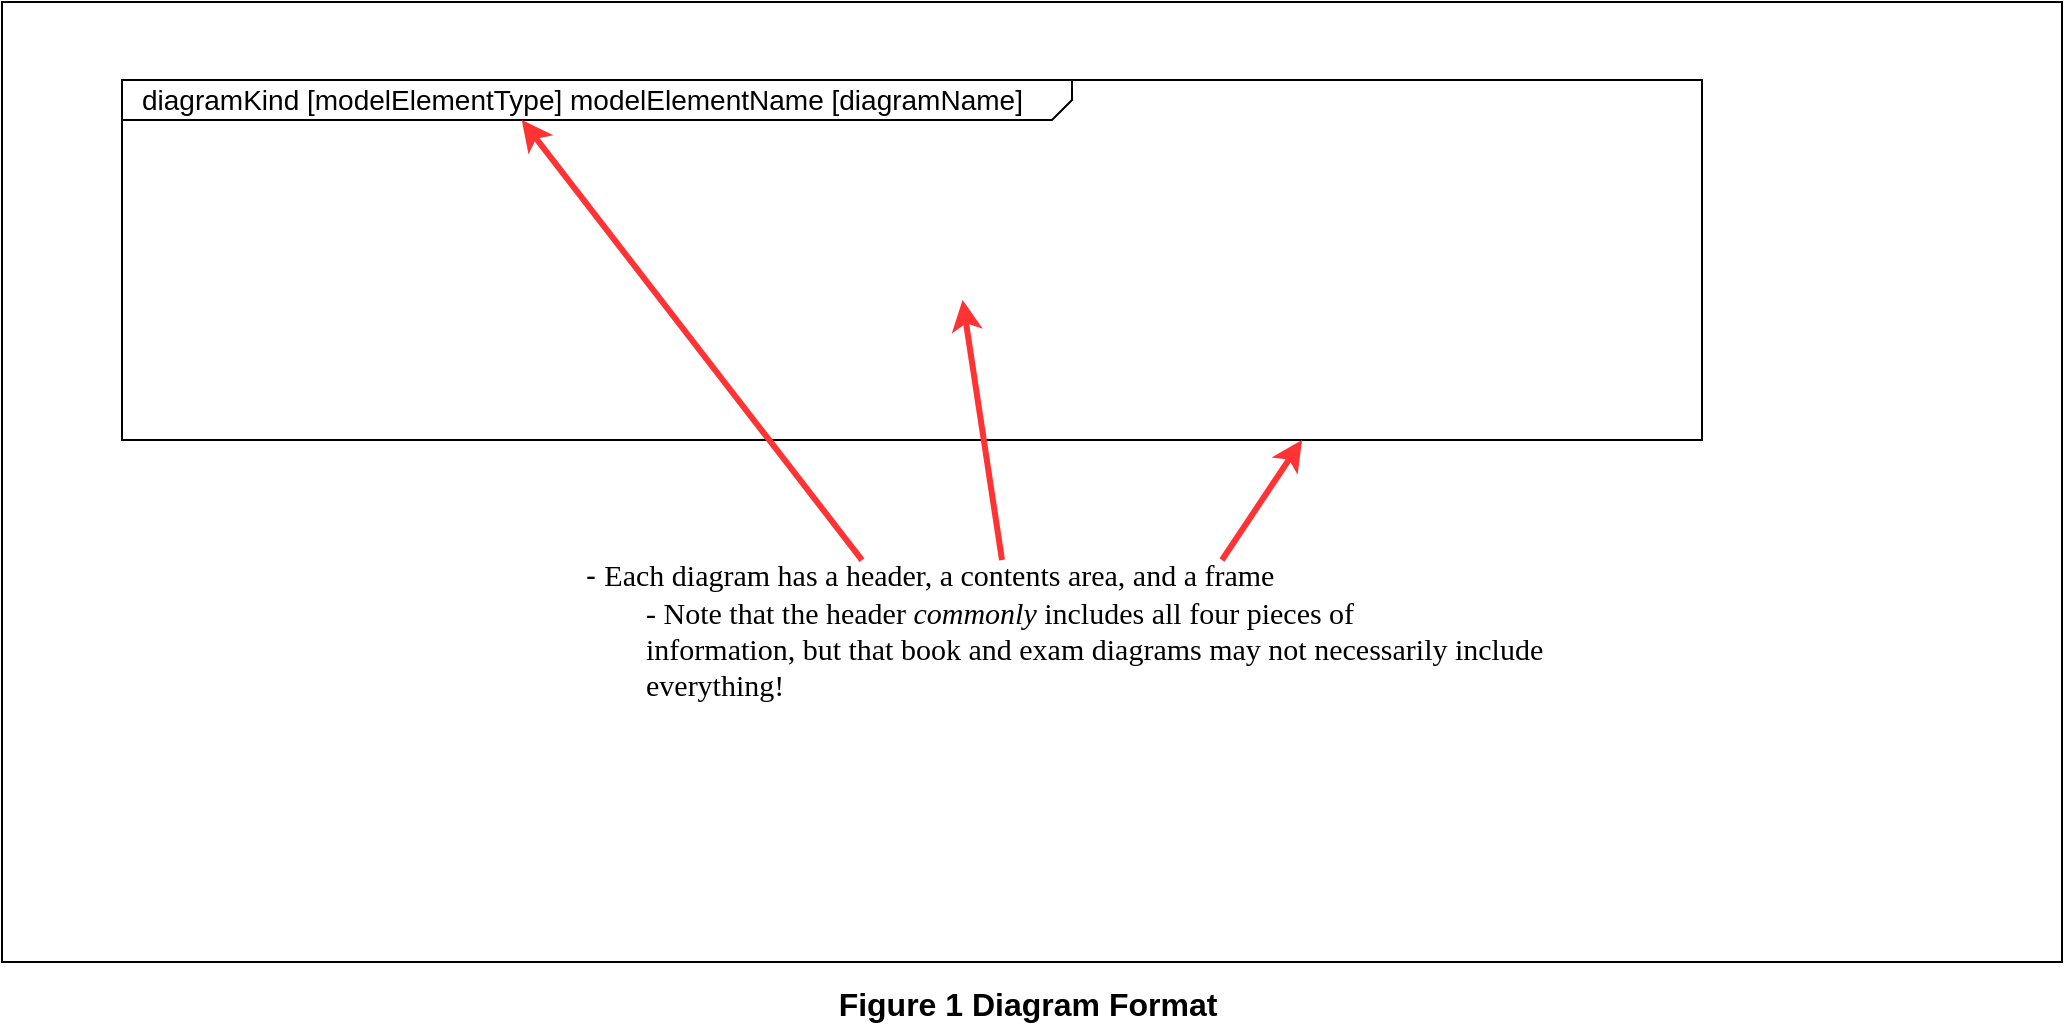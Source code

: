 <mxfile version="20.7.4" type="device"><diagram name="Format" id="929967ad-93f9-6ef4-fab6-5d389245f69c"><mxGraphModel dx="546" dy="1833" grid="1" gridSize="10" guides="1" tooltips="1" connect="1" arrows="1" fold="1" page="1" pageScale="1.5" pageWidth="1169" pageHeight="826" background="none" math="0" shadow="0"><root><mxCell id="0" style=";html=1;"/><mxCell id="1" style=";html=1;" parent="0"/><mxCell id="nPlw20TRsEWNQjOLXiqZ-1" value="" style="rounded=0;whiteSpace=wrap;html=1;" vertex="1" parent="1"><mxGeometry y="-1239" width="1030" height="480" as="geometry"/></mxCell><mxCell id="nPlw20TRsEWNQjOLXiqZ-2" value="&lt;font style=&quot;font-size: 16px;&quot;&gt;Figure 1 Diagram Format&lt;/font&gt;" style="text;html=1;strokeColor=none;fillColor=none;align=center;verticalAlign=middle;whiteSpace=wrap;rounded=0;fontStyle=1;fontSize=16;" vertex="1" parent="1"><mxGeometry x="392.5" y="-753" width="240" height="30" as="geometry"/></mxCell><mxCell id="2x1nA7xcD-Fjvjzsiehl-1" value="&lt;p style=&quot;text-align: left; margin: 4px 0px 0px 10px; line-height: 90%; font-size: 14px;&quot;&gt;&lt;span style=&quot;border-color: var(--border-color);&quot;&gt;diagramKind&lt;/span&gt;&lt;span style=&quot;border-color: var(--border-color);&quot;&gt;&amp;nbsp;[&lt;/span&gt;&lt;span style=&quot;border-color: var(--border-color);&quot;&gt;modelElementType&lt;/span&gt;&lt;span style=&quot;border-color: var(--border-color);&quot;&gt;]&amp;nbsp;&lt;/span&gt;&lt;span style=&quot;border-color: var(--border-color);&quot;&gt;modelElementName&lt;/span&gt;&lt;span style=&quot;border-color: var(--border-color);&quot;&gt;&amp;nbsp;[&lt;/span&gt;&lt;span style=&quot;border-color: var(--border-color);&quot;&gt;diagramName&lt;/span&gt;&lt;span style=&quot;border-color: var(--border-color);&quot;&gt;]&lt;/span&gt;&lt;br&gt;&lt;/p&gt;" style="html=1;shape=mxgraph.sysml.package;html=1;overflow=fill;whiteSpace=wrap;fontSize=16;labelX=475.33;" parent="1" vertex="1"><mxGeometry x="60" y="-1200" width="790" height="180" as="geometry"/></mxCell><mxCell id="2x1nA7xcD-Fjvjzsiehl-2" value="&lt;div style=&quot;font-size: 15px;&quot; class=&quot;O0&quot;&gt;&lt;font style=&quot;font-size: 15px;&quot;&gt;-&amp;nbsp;&lt;span style=&quot;font-family: &amp;quot;Avenir Next LT Pro&amp;quot;;&quot;&gt;Each diagram has a header, a contents area, and a frame&lt;/span&gt;&lt;/font&gt;&lt;/div&gt;&lt;font style=&quot;font-size: 15px;&quot;&gt;&lt;span style=&quot;background-color: initial; font-family: &amp;quot;Avenir Next LT Pro&amp;quot;;&quot;&gt;&lt;span style=&quot;white-space: pre;&quot;&gt;&#9;&lt;/span&gt;- Note that the header &lt;/span&gt;&lt;span style=&quot;background-color: initial; font-family: &amp;quot;Avenir Next LT Pro&amp;quot;; font-style: italic;&quot;&gt;commonly&lt;/span&gt;&lt;span style=&quot;background-color: initial; font-family: &amp;quot;Avenir Next LT Pro&amp;quot;;&quot;&gt; includes all four pieces of&lt;/span&gt;&lt;br&gt;&lt;/font&gt;&lt;div style=&quot;font-size: 15px;&quot; class=&quot;O1&quot;&gt;&lt;span style=&quot;font-family: &amp;quot;Avenir Next LT Pro&amp;quot;;&quot;&gt;&lt;font style=&quot;font-size: 15px;&quot;&gt;&lt;span style=&quot;white-space: pre;&quot;&gt;&#9;&lt;/span&gt;information, but that book and exam diagrams may not necessarily include&lt;br&gt;&lt;span style=&quot;white-space: pre;&quot;&gt;&#9;&lt;/span&gt;everything!&lt;/font&gt;&lt;/span&gt;&lt;/div&gt;" style="text;html=1;strokeColor=none;fillColor=none;align=left;verticalAlign=middle;whiteSpace=wrap;rounded=0;fontSize=16;" parent="1" vertex="1"><mxGeometry x="290" y="-990" width="560" height="130" as="geometry"/></mxCell><mxCell id="2x1nA7xcD-Fjvjzsiehl-3" value="" style="endArrow=classic;html=1;rounded=0;fontSize=15;entryX=0.253;entryY=0.111;entryDx=0;entryDy=0;entryPerimeter=0;exitX=0.25;exitY=0.231;exitDx=0;exitDy=0;exitPerimeter=0;strokeColor=#FF3333;strokeWidth=3;" parent="1" source="2x1nA7xcD-Fjvjzsiehl-2" target="2x1nA7xcD-Fjvjzsiehl-1" edge="1"><mxGeometry width="50" height="50" relative="1" as="geometry"><mxPoint x="670" y="-880" as="sourcePoint"/><mxPoint x="720" y="-930" as="targetPoint"/></mxGeometry></mxCell><mxCell id="2x1nA7xcD-Fjvjzsiehl-4" value="" style="endArrow=classic;html=1;rounded=0;fontSize=15;entryX=0.532;entryY=0.611;entryDx=0;entryDy=0;entryPerimeter=0;strokeWidth=3;strokeColor=#FF3333;exitX=0.375;exitY=0.231;exitDx=0;exitDy=0;exitPerimeter=0;" parent="1" source="2x1nA7xcD-Fjvjzsiehl-2" target="2x1nA7xcD-Fjvjzsiehl-1" edge="1"><mxGeometry width="50" height="50" relative="1" as="geometry"><mxPoint x="508.84" y="-952.97" as="sourcePoint"/><mxPoint x="428.87" y="-1173.02" as="targetPoint"/></mxGeometry></mxCell><mxCell id="2x1nA7xcD-Fjvjzsiehl-5" value="" style="endArrow=classic;html=1;rounded=0;fontSize=15;entryX=0.253;entryY=0.111;entryDx=0;entryDy=0;entryPerimeter=0;strokeColor=#FF3333;strokeWidth=3;" parent="1" edge="1"><mxGeometry width="50" height="50" relative="1" as="geometry"><mxPoint x="610" y="-960" as="sourcePoint"/><mxPoint x="650.0" y="-1020" as="targetPoint"/></mxGeometry></mxCell></root></mxGraphModel></diagram></mxfile>